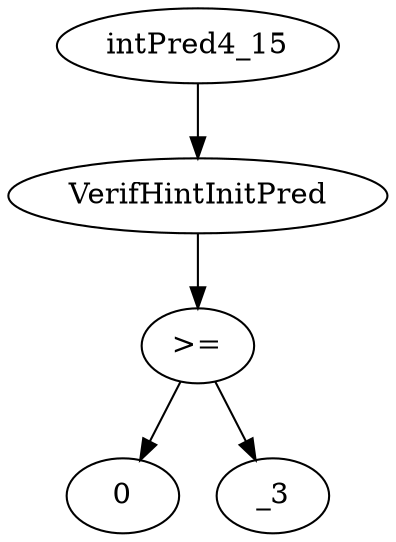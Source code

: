 digraph dag {
0 [label="intPred4_15"];
1 [label="VerifHintInitPred"];
2 [label=">="];
3 [label="0"];
4 [label="_3"];
"0" -> "1"[label=""]
"1" -> "2"[label=""]
"2" -> "4"[label=""]
"2" -> "3"[label=""]
}
